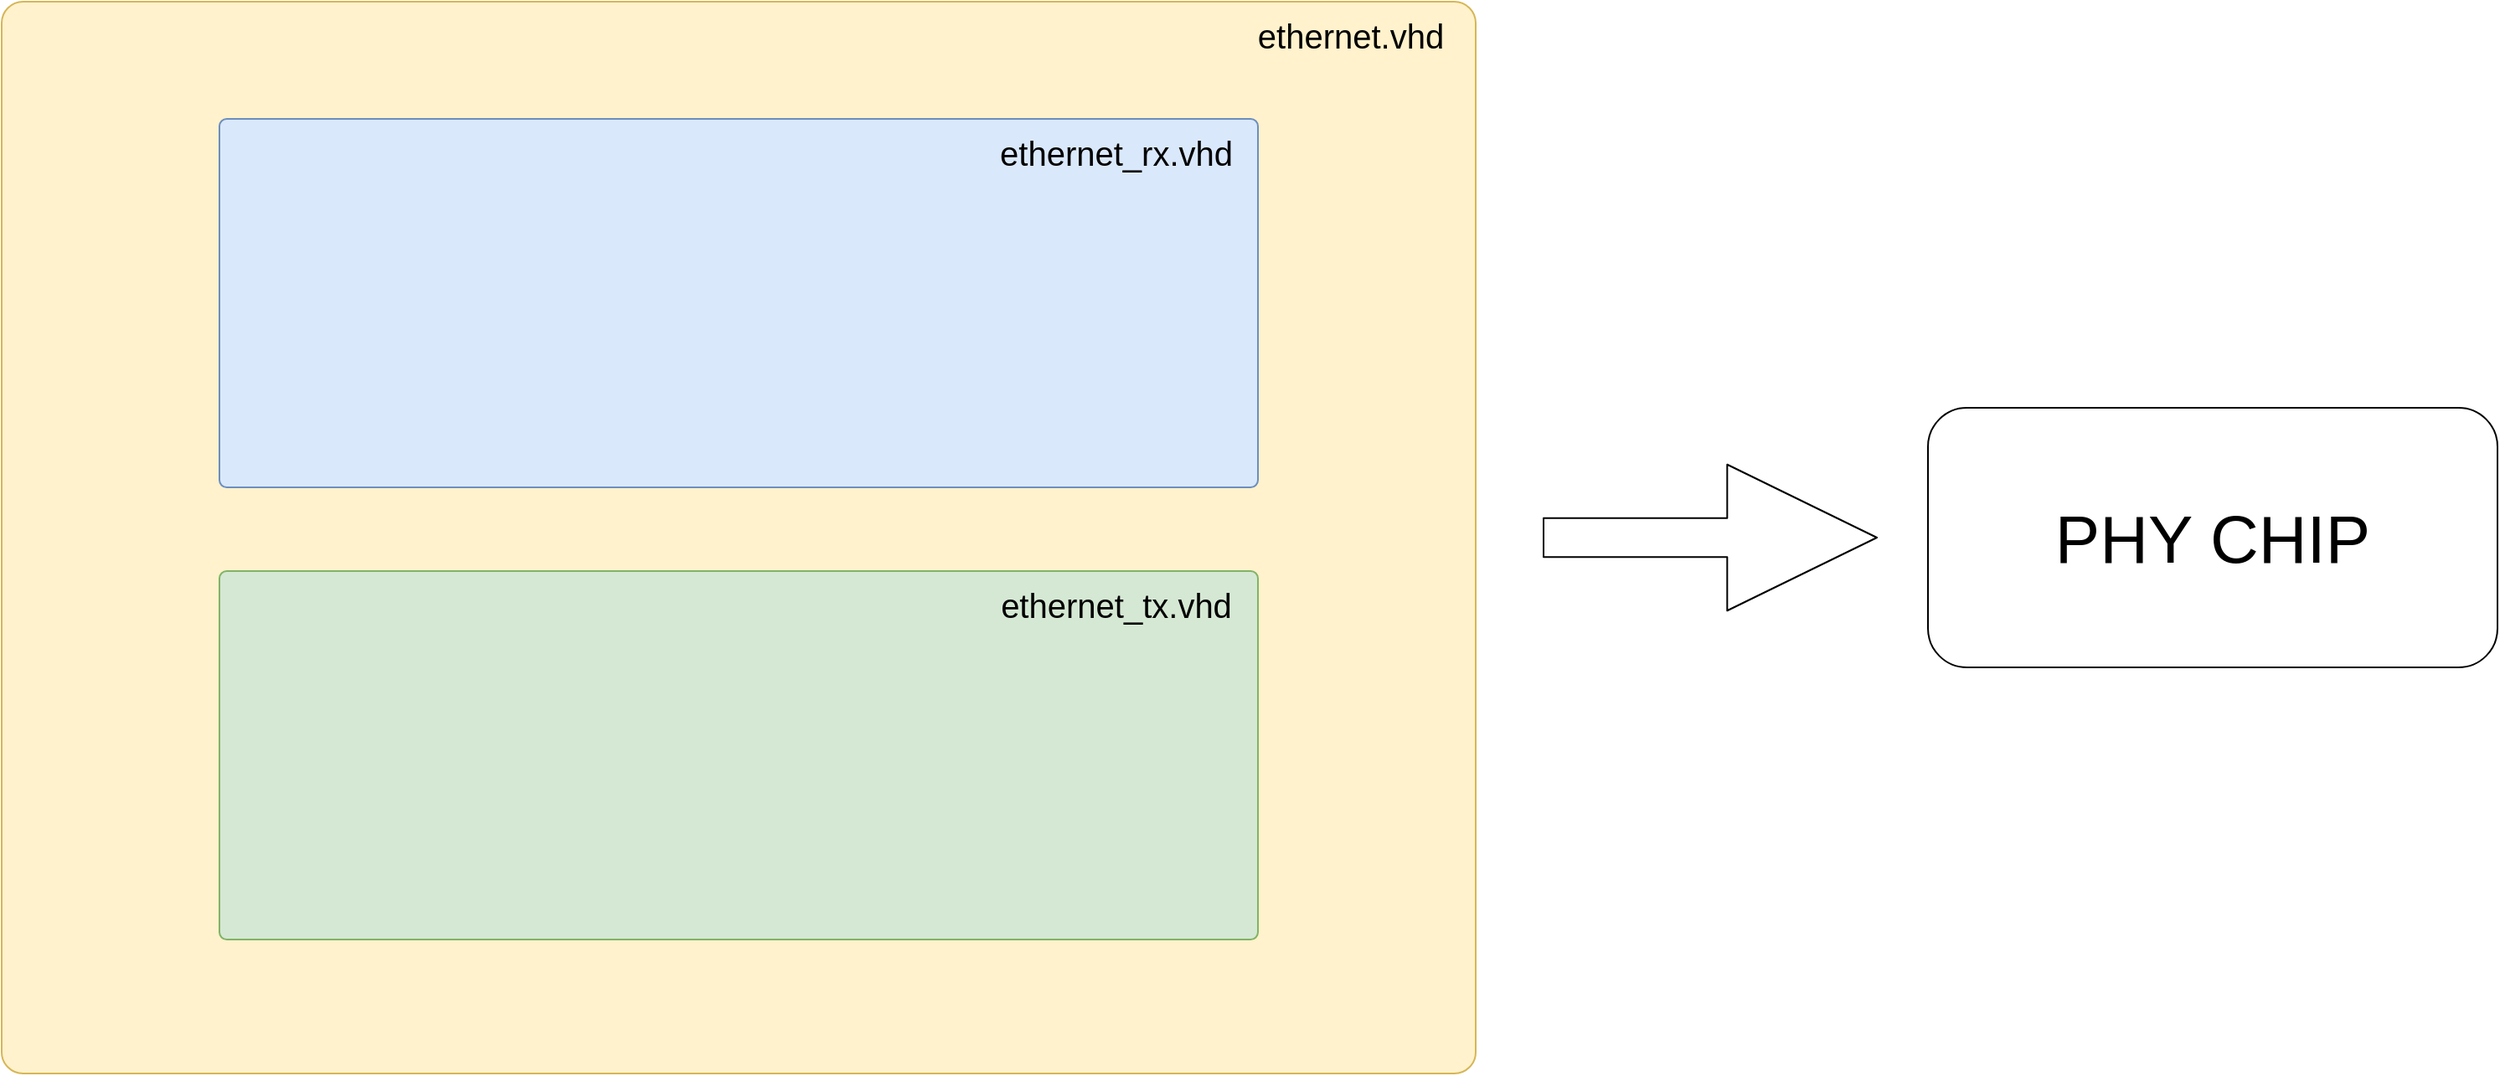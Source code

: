 <mxfile>
    <diagram id="-aKefK8Va-82S-zNDRME" name="ethernet">
        <mxGraphModel dx="2690" dy="1317" grid="1" gridSize="10" guides="1" tooltips="1" connect="1" arrows="1" fold="1" page="0" pageScale="1" pageWidth="850" pageHeight="1100" math="0" shadow="0">
            <root>
                <mxCell id="5-yYftD4Y59xllJZ1pO6-0"/>
                <mxCell id="5-yYftD4Y59xllJZ1pO6-1" parent="5-yYftD4Y59xllJZ1pO6-0"/>
                <mxCell id="5-yYftD4Y59xllJZ1pO6-2" value="" style="rounded=1;whiteSpace=wrap;html=1;arcSize=2;fillColor=#fff2cc;strokeColor=#d6b656;" vertex="1" parent="5-yYftD4Y59xllJZ1pO6-1">
                    <mxGeometry x="-40" y="80" width="880" height="640" as="geometry"/>
                </mxCell>
                <mxCell id="5-yYftD4Y59xllJZ1pO6-3" value="&lt;font style=&quot;font-size: 20px&quot;&gt;ethernet.vhd&lt;/font&gt;" style="text;html=1;align=center;verticalAlign=middle;resizable=0;points=[];autosize=1;strokeColor=none;fillColor=none;" vertex="1" parent="5-yYftD4Y59xllJZ1pO6-1">
                    <mxGeometry x="700" y="90" width="130" height="20" as="geometry"/>
                </mxCell>
                <UserObject label="" link="data:page/id,XR9JINMe75p2_KQXhSPS" id="5-yYftD4Y59xllJZ1pO6-4">
                    <mxCell style="rounded=1;whiteSpace=wrap;html=1;arcSize=2;fillColor=#dae8fc;strokeColor=#6c8ebf;" vertex="1" parent="5-yYftD4Y59xllJZ1pO6-1">
                        <mxGeometry x="90" y="150" width="620" height="220" as="geometry"/>
                    </mxCell>
                </UserObject>
                <UserObject label="" link="data:page/id,me9v8JgoreOUh-4LgIl1" id="5-yYftD4Y59xllJZ1pO6-5">
                    <mxCell style="rounded=1;whiteSpace=wrap;html=1;arcSize=2;fillColor=#d5e8d4;strokeColor=#82b366;" vertex="1" parent="5-yYftD4Y59xllJZ1pO6-1">
                        <mxGeometry x="90" y="420" width="620" height="220" as="geometry"/>
                    </mxCell>
                </UserObject>
                <mxCell id="5-yYftD4Y59xllJZ1pO6-6" value="&lt;font style=&quot;font-size: 20px&quot;&gt;ethernet_rx.vhd&lt;/font&gt;" style="text;html=1;align=center;verticalAlign=middle;resizable=0;points=[];autosize=1;strokeColor=none;fillColor=none;" vertex="1" parent="5-yYftD4Y59xllJZ1pO6-1">
                    <mxGeometry x="550" y="160" width="150" height="20" as="geometry"/>
                </mxCell>
                <mxCell id="5-yYftD4Y59xllJZ1pO6-7" value="&lt;font style=&quot;font-size: 20px&quot;&gt;ethernet_tx.vhd&lt;/font&gt;" style="text;html=1;align=center;verticalAlign=middle;resizable=0;points=[];autosize=1;strokeColor=none;fillColor=none;" vertex="1" parent="5-yYftD4Y59xllJZ1pO6-1">
                    <mxGeometry x="550" y="430" width="150" height="20" as="geometry"/>
                </mxCell>
                <mxCell id="rkMnJ-Gwx3jvSoDufabg-0" value="" style="shape=flexArrow;endArrow=classic;html=1;fontSize=40;endWidth=62.907;endSize=29.45;width=23.333;" edge="1" parent="5-yYftD4Y59xllJZ1pO6-1">
                    <mxGeometry width="50" height="50" relative="1" as="geometry">
                        <mxPoint x="880" y="400" as="sourcePoint"/>
                        <mxPoint x="1080" y="400" as="targetPoint"/>
                    </mxGeometry>
                </mxCell>
                <mxCell id="rkMnJ-Gwx3jvSoDufabg-2" value="PHY CHIP" style="rounded=1;whiteSpace=wrap;html=1;fontSize=40;" vertex="1" parent="5-yYftD4Y59xllJZ1pO6-1">
                    <mxGeometry x="1110" y="322.5" width="340" height="155" as="geometry"/>
                </mxCell>
            </root>
        </mxGraphModel>
    </diagram>
    <diagram id="XR9JINMe75p2_KQXhSPS" name="ethernet_rx">
        <mxGraphModel dx="2118" dy="988" grid="1" gridSize="10" guides="1" tooltips="1" connect="1" arrows="1" fold="1" page="0" pageScale="1" pageWidth="850" pageHeight="1100" math="0" shadow="0">
            <root>
                <mxCell id="0"/>
                <mxCell id="1" parent="0"/>
                <mxCell id="UNHCl5bbFFApmcMHGW76-1" value="" style="rounded=1;whiteSpace=wrap;html=1;arcSize=2;fillColor=#dae8fc;strokeColor=#6c8ebf;" vertex="1" parent="1">
                    <mxGeometry x="-40" y="80" width="880" height="640" as="geometry"/>
                </mxCell>
                <mxCell id="UNHCl5bbFFApmcMHGW76-5" value="&lt;font style=&quot;font-size: 20px&quot;&gt;ethernet_rx.vhd&lt;/font&gt;" style="text;html=1;align=center;verticalAlign=middle;resizable=0;points=[];autosize=1;strokeColor=none;fillColor=none;" vertex="1" parent="1">
                    <mxGeometry x="680" y="90" width="150" height="20" as="geometry"/>
                </mxCell>
                <mxCell id="UNHCl5bbFFApmcMHGW76-7" value="" style="rounded=1;whiteSpace=wrap;html=1;fontSize=20;strokeColor=#d79b00;fillColor=#ffe6cc;" vertex="1" parent="1">
                    <mxGeometry x="70" y="500" width="640" height="150" as="geometry"/>
                </mxCell>
                <mxCell id="UNHCl5bbFFApmcMHGW76-8" value="&lt;font style=&quot;font-size: 20px&quot;&gt;fifo.vhd&lt;/font&gt;" style="text;html=1;align=center;verticalAlign=middle;resizable=0;points=[];autosize=1;strokeColor=none;fillColor=none;" vertex="1" parent="1">
                    <mxGeometry x="610" y="510" width="80" height="20" as="geometry"/>
                </mxCell>
                <mxCell id="UNHCl5bbFFApmcMHGW76-9" value="FSM" style="rounded=1;whiteSpace=wrap;html=1;fontSize=40;fillColor=#999999;" vertex="1" parent="1">
                    <mxGeometry x="95" y="140" width="610" height="260" as="geometry"/>
                </mxCell>
            </root>
        </mxGraphModel>
    </diagram>
    <diagram id="me9v8JgoreOUh-4LgIl1" name="ethernet_tx">
        <mxGraphModel dx="2016" dy="929" grid="1" gridSize="10" guides="1" tooltips="1" connect="1" arrows="1" fold="1" page="0" pageScale="1" pageWidth="850" pageHeight="1100" math="0" shadow="0">
            <root>
                <mxCell id="9l6ZjawQ-9BJJDV0EYVd-0"/>
                <mxCell id="9l6ZjawQ-9BJJDV0EYVd-1" parent="9l6ZjawQ-9BJJDV0EYVd-0"/>
                <mxCell id="jNxIndx5s6Y2EbmQJmAo-0" value="" style="rounded=1;whiteSpace=wrap;html=1;arcSize=2;fillColor=#d5e8d4;strokeColor=#82b366;" vertex="1" parent="9l6ZjawQ-9BJJDV0EYVd-1">
                    <mxGeometry x="-40" y="80" width="880" height="640" as="geometry"/>
                </mxCell>
                <mxCell id="jNxIndx5s6Y2EbmQJmAo-1" value="&lt;font style=&quot;font-size: 20px&quot;&gt;ethernet_tx.vhd&lt;/font&gt;" style="text;html=1;align=center;verticalAlign=middle;resizable=0;points=[];autosize=1;strokeColor=none;fillColor=none;" vertex="1" parent="9l6ZjawQ-9BJJDV0EYVd-1">
                    <mxGeometry x="680" y="90" width="150" height="20" as="geometry"/>
                </mxCell>
                <mxCell id="jNxIndx5s6Y2EbmQJmAo-2" value="" style="rounded=1;whiteSpace=wrap;html=1;fontSize=20;strokeColor=#d79b00;fillColor=#ffe6cc;" vertex="1" parent="9l6ZjawQ-9BJJDV0EYVd-1">
                    <mxGeometry x="70" y="500" width="640" height="150" as="geometry"/>
                </mxCell>
                <mxCell id="jNxIndx5s6Y2EbmQJmAo-3" value="&lt;font style=&quot;font-size: 20px&quot;&gt;fifo.vhd&lt;/font&gt;" style="text;html=1;align=center;verticalAlign=middle;resizable=0;points=[];autosize=1;strokeColor=none;fillColor=none;" vertex="1" parent="9l6ZjawQ-9BJJDV0EYVd-1">
                    <mxGeometry x="610" y="510" width="80" height="20" as="geometry"/>
                </mxCell>
                <mxCell id="jNxIndx5s6Y2EbmQJmAo-4" value="FSM" style="rounded=1;whiteSpace=wrap;html=1;fontSize=40;fillColor=#999999;" vertex="1" parent="9l6ZjawQ-9BJJDV0EYVd-1">
                    <mxGeometry x="95" y="140" width="610" height="260" as="geometry"/>
                </mxCell>
            </root>
        </mxGraphModel>
    </diagram>
</mxfile>